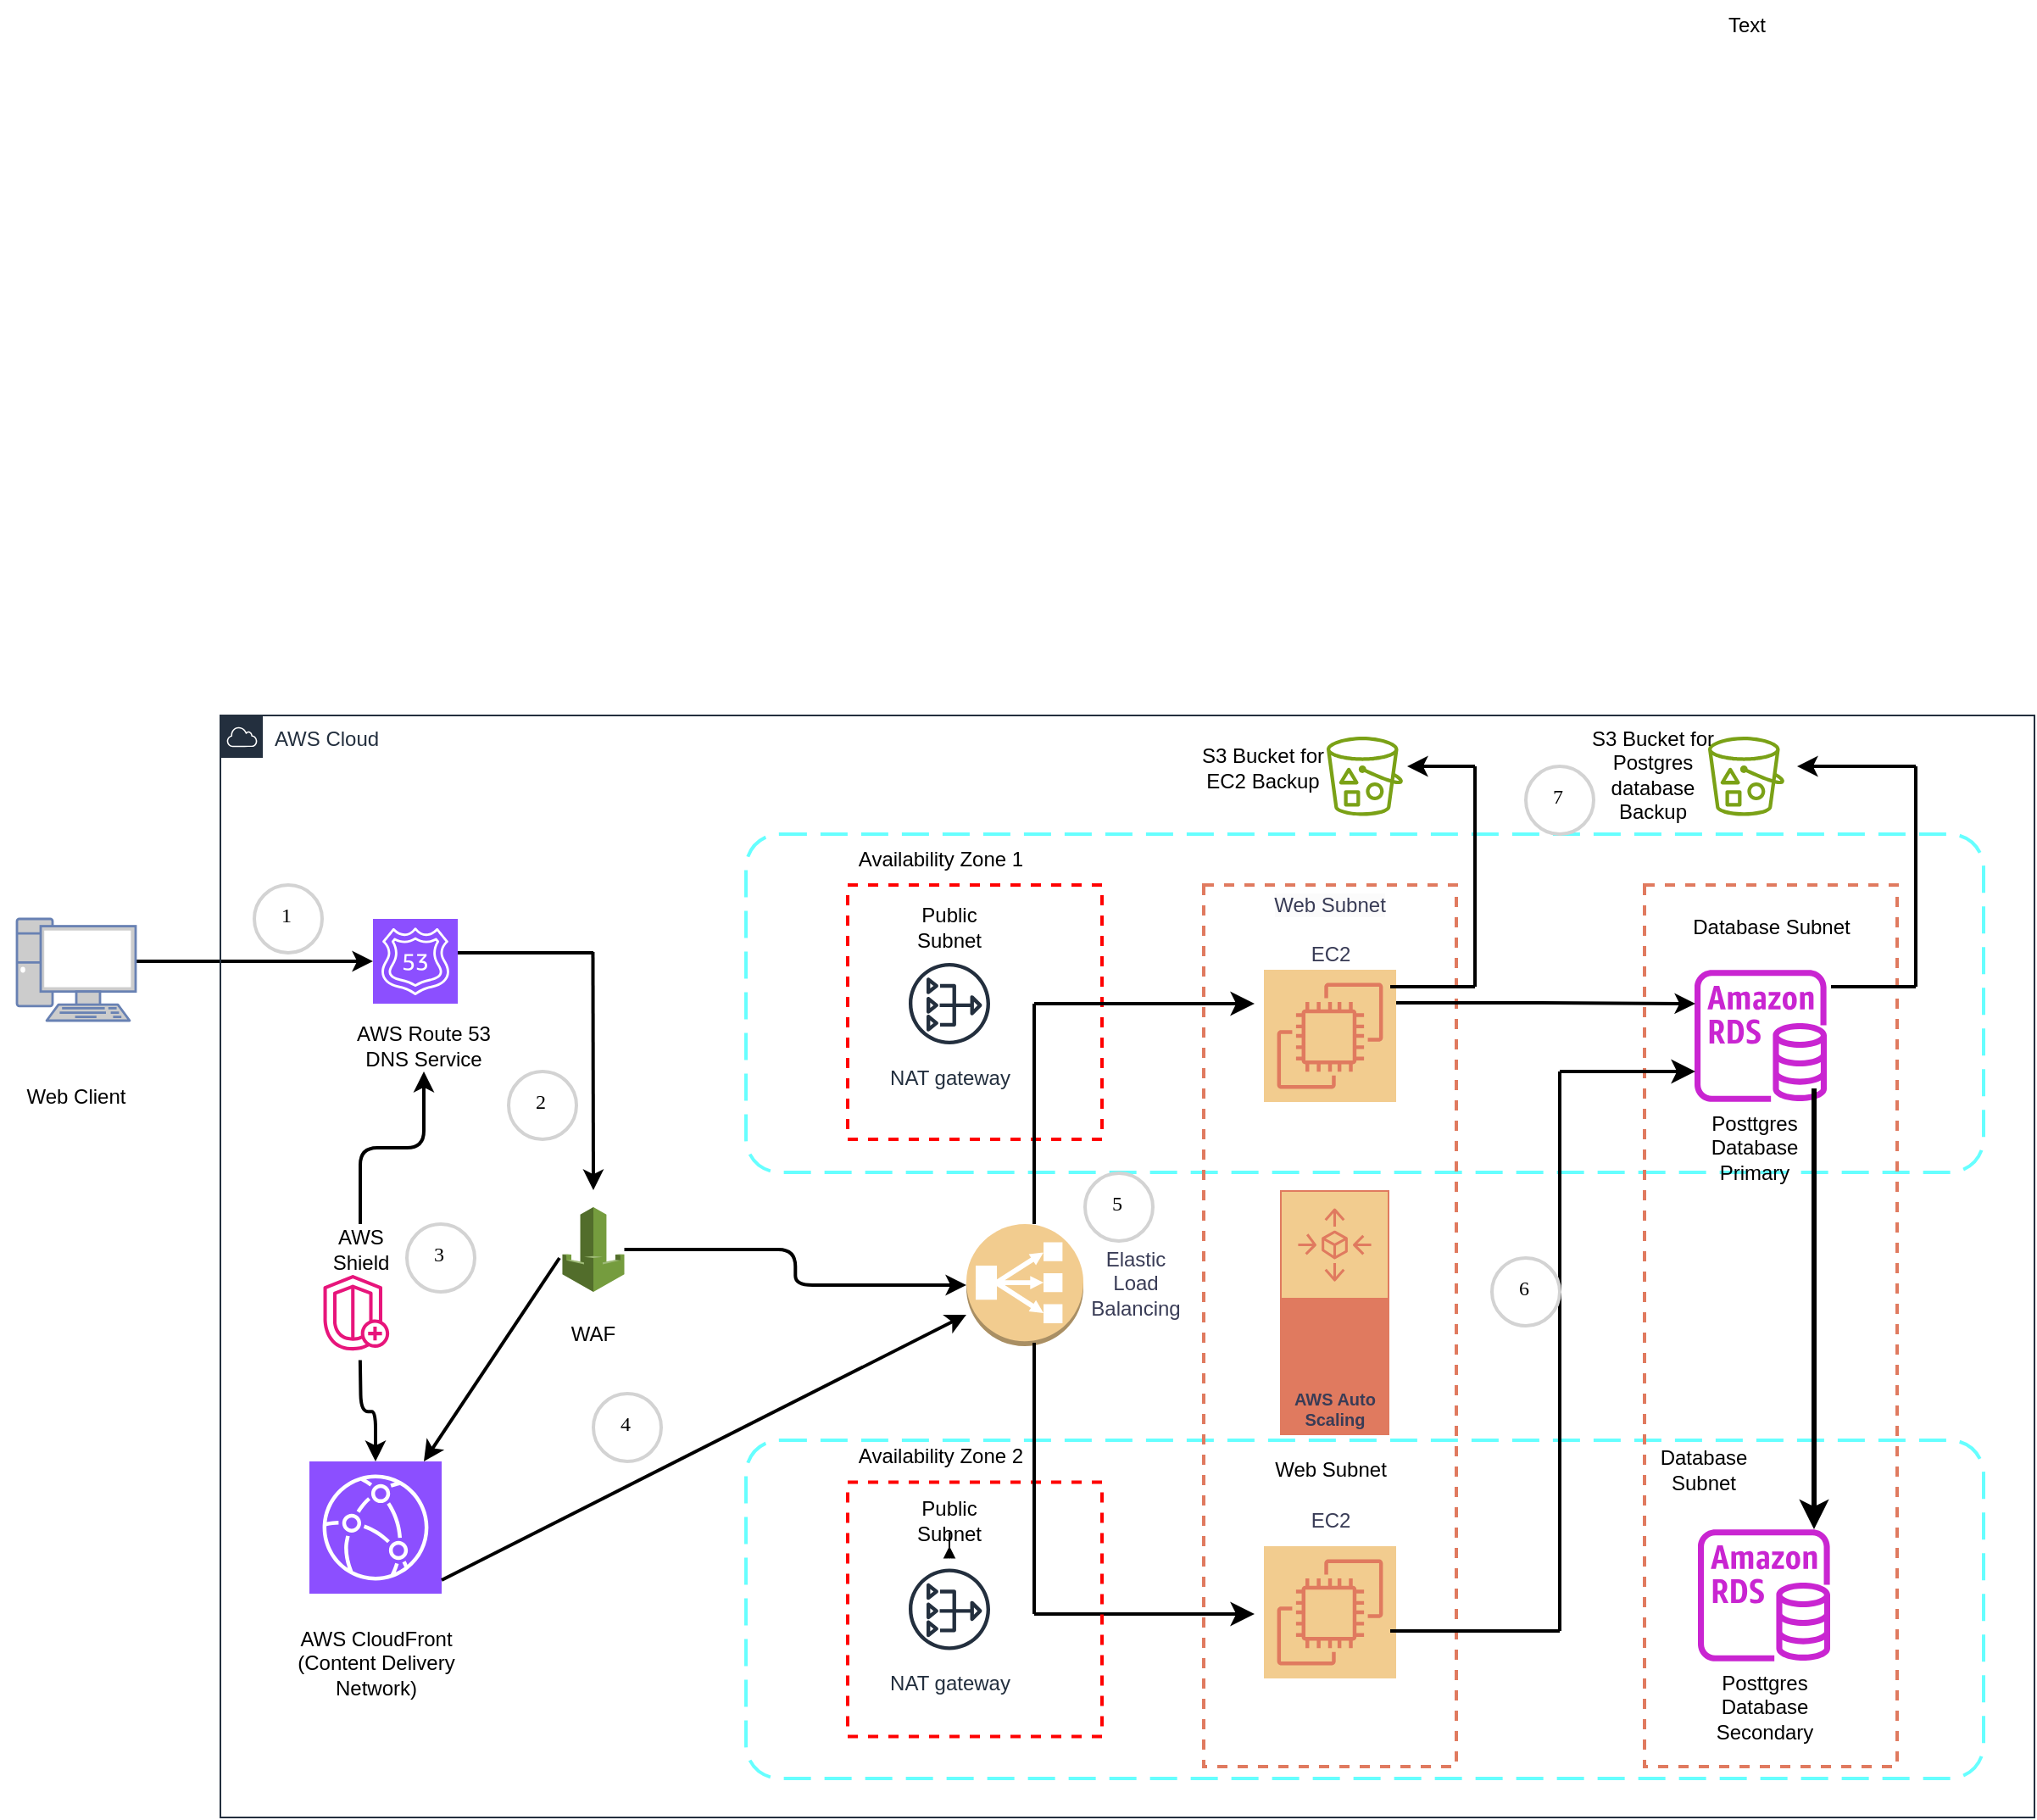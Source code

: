 <mxfile version="24.2.5" type="device">
  <diagram name="Page-1" id="Ajya2Ik8mBEZvFCRK39O">
    <mxGraphModel dx="2635" dy="1834" grid="1" gridSize="10" guides="1" tooltips="1" connect="1" arrows="1" fold="1" page="1" pageScale="1" pageWidth="1169" pageHeight="827" background="#ffffff" math="0" shadow="0">
      <root>
        <mxCell id="0" />
        <mxCell id="1" parent="0" />
        <mxCell id="kt0KYSRJ5W5VAnEaRvOk-124" value="" style="rounded=1;arcSize=10;dashed=1;strokeColor=#66FFFF;fillColor=none;gradientColor=none;dashPattern=8 4;strokeWidth=2;" vertex="1" parent="1">
          <mxGeometry x="360" y="70" width="730" height="199.5" as="geometry" />
        </mxCell>
        <mxCell id="kt0KYSRJ5W5VAnEaRvOk-126" value="" style="rounded=1;arcSize=10;dashed=1;strokeColor=#66FFFF;fillColor=none;gradientColor=none;dashPattern=8 4;strokeWidth=2;" vertex="1" parent="1">
          <mxGeometry x="360" y="427.5" width="730" height="199.5" as="geometry" />
        </mxCell>
        <mxCell id="kt0KYSRJ5W5VAnEaRvOk-9" value="" style="outlineConnect=0;dashed=0;verticalLabelPosition=bottom;verticalAlign=top;align=center;html=1;shape=mxgraph.aws3.classic_load_balancer;fillColor=#F2CC8F;labelBackgroundColor=none;strokeColor=#E07A5F;fontColor=#393C56;rounded=0;" vertex="1" parent="1">
          <mxGeometry x="490" y="300" width="69" height="72" as="geometry" />
        </mxCell>
        <mxCell id="kt0KYSRJ5W5VAnEaRvOk-10" value="Elastic Load Balancing" style="text;strokeColor=none;align=center;fillColor=none;html=1;verticalAlign=middle;whiteSpace=wrap;rounded=0;labelBackgroundColor=none;fontColor=#393C56;" vertex="1" parent="1">
          <mxGeometry x="560" y="320" width="60" height="30" as="geometry" />
        </mxCell>
        <mxCell id="kt0KYSRJ5W5VAnEaRvOk-3" value="&lt;meta charset=&quot;utf-8&quot;&gt;&lt;span style=&quot;color: rgb(57, 60, 86); font-family: Helvetica; font-size: 12px; font-style: normal; font-variant-ligatures: normal; font-variant-caps: normal; font-weight: 400; letter-spacing: normal; orphans: 2; text-align: center; text-indent: 0px; text-transform: none; widows: 2; word-spacing: 0px; -webkit-text-stroke-width: 0px; white-space: normal; background-color: rgb(251, 251, 251); text-decoration-thickness: initial; text-decoration-style: initial; text-decoration-color: initial; display: inline !important; float: none;&quot;&gt;Web Subnet&lt;/span&gt;" style="fontStyle=0;verticalAlign=top;align=center;spacingTop=-2;fillColor=none;rounded=0;whiteSpace=wrap;html=1;strokeColor=#E07A5F;strokeWidth=2;dashed=1;container=1;collapsible=0;expand=0;recursiveResize=0;labelBackgroundColor=none;fontColor=#393C56;" vertex="1" parent="1">
          <mxGeometry x="630" y="100" width="149" height="520" as="geometry" />
        </mxCell>
        <mxCell id="kt0KYSRJ5W5VAnEaRvOk-4" value="AWS Auto Scaling" style="outlineConnect=0;fontColor=#393C56;strokeColor=#E07A5F;fillColor=#F2CC8F;dashed=0;verticalLabelPosition=middle;verticalAlign=bottom;align=center;html=1;whiteSpace=wrap;fontSize=10;fontStyle=1;spacing=3;shape=mxgraph.aws4.productIcon;prIcon=mxgraph.aws4.autoscaling;labelBackgroundColor=none;rounded=0;" vertex="1" parent="kt0KYSRJ5W5VAnEaRvOk-3">
          <mxGeometry x="45" y="180" width="64.5" height="144.5" as="geometry" />
        </mxCell>
        <mxCell id="kt0KYSRJ5W5VAnEaRvOk-5" value="EC2" style="text;strokeColor=none;align=center;fillColor=none;html=1;verticalAlign=middle;whiteSpace=wrap;rounded=0;labelBackgroundColor=none;fontColor=#393C56;" vertex="1" parent="kt0KYSRJ5W5VAnEaRvOk-3">
          <mxGeometry x="44.5" y="25.5" width="60" height="30" as="geometry" />
        </mxCell>
        <mxCell id="kt0KYSRJ5W5VAnEaRvOk-13" value="EC2" style="text;strokeColor=none;align=center;fillColor=none;html=1;verticalAlign=middle;whiteSpace=wrap;rounded=0;labelBackgroundColor=none;fontColor=#393C56;" vertex="1" parent="kt0KYSRJ5W5VAnEaRvOk-3">
          <mxGeometry x="44.5" y="360" width="60" height="30" as="geometry" />
        </mxCell>
        <mxCell id="kt0KYSRJ5W5VAnEaRvOk-2" value="" style="points=[[0,0,0],[0.25,0,0],[0.5,0,0],[0.75,0,0],[1,0,0],[0,1,0],[0.25,1,0],[0.5,1,0],[0.75,1,0],[1,1,0],[0,0.25,0],[0,0.5,0],[0,0.75,0],[1,0.25,0],[1,0.5,0],[1,0.75,0]];outlineConnect=0;fontColor=#393C56;fillColor=#F2CC8F;strokeColor=#E07A5F;dashed=0;verticalLabelPosition=bottom;verticalAlign=top;align=center;html=1;fontSize=12;fontStyle=0;aspect=fixed;shape=mxgraph.aws4.resourceIcon;resIcon=mxgraph.aws4.ec2;labelBackgroundColor=none;rounded=0;" vertex="1" parent="kt0KYSRJ5W5VAnEaRvOk-3">
          <mxGeometry x="35.5" y="390" width="78" height="78" as="geometry" />
        </mxCell>
        <mxCell id="kt0KYSRJ5W5VAnEaRvOk-1" value="" style="points=[[0,0,0],[0.25,0,0],[0.5,0,0],[0.75,0,0],[1,0,0],[0,1,0],[0.25,1,0],[0.5,1,0],[0.75,1,0],[1,1,0],[0,0.25,0],[0,0.5,0],[0,0.75,0],[1,0.25,0],[1,0.5,0],[1,0.75,0]];outlineConnect=0;fontColor=#393C56;fillColor=#F2CC8F;strokeColor=#E07A5F;dashed=0;verticalLabelPosition=bottom;verticalAlign=top;align=center;html=1;fontSize=12;fontStyle=0;aspect=fixed;shape=mxgraph.aws4.resourceIcon;resIcon=mxgraph.aws4.ec2;labelBackgroundColor=none;rounded=0;" vertex="1" parent="kt0KYSRJ5W5VAnEaRvOk-3">
          <mxGeometry x="35.5" y="50" width="78" height="78" as="geometry" />
        </mxCell>
        <mxCell id="kt0KYSRJ5W5VAnEaRvOk-91" value="Web Subnet" style="text;strokeColor=none;align=center;fillColor=none;html=1;verticalAlign=middle;whiteSpace=wrap;rounded=0;" vertex="1" parent="kt0KYSRJ5W5VAnEaRvOk-3">
          <mxGeometry x="39.5" y="330" width="70" height="30" as="geometry" />
        </mxCell>
        <mxCell id="kt0KYSRJ5W5VAnEaRvOk-187" value="" style="endArrow=classic;startArrow=none;endFill=1;startFill=0;endSize=8;html=1;verticalAlign=bottom;labelBackgroundColor=none;strokeWidth=2;" edge="1" parent="kt0KYSRJ5W5VAnEaRvOk-3">
          <mxGeometry width="160" relative="1" as="geometry">
            <mxPoint x="-100" y="430" as="sourcePoint" />
            <mxPoint x="30" y="430" as="targetPoint" />
          </mxGeometry>
        </mxCell>
        <mxCell id="kt0KYSRJ5W5VAnEaRvOk-81" value="" style="fontStyle=0;verticalAlign=top;align=center;spacingTop=-2;fillColor=none;rounded=0;whiteSpace=wrap;html=1;strokeColor=#E07A5F;strokeWidth=2;dashed=1;container=1;collapsible=0;expand=0;recursiveResize=0;labelBackgroundColor=none;fontColor=#393C56;" vertex="1" parent="1">
          <mxGeometry x="890" y="100" width="149" height="520" as="geometry" />
        </mxCell>
        <mxCell id="kt0KYSRJ5W5VAnEaRvOk-98" value="Database Subnet" style="text;strokeColor=none;align=center;fillColor=none;html=1;verticalAlign=middle;whiteSpace=wrap;rounded=0;" vertex="1" parent="kt0KYSRJ5W5VAnEaRvOk-81">
          <mxGeometry x="19.5" y="10" width="110" height="30" as="geometry" />
        </mxCell>
        <mxCell id="kt0KYSRJ5W5VAnEaRvOk-99" value="Database &lt;br&gt;Subnet" style="text;strokeColor=none;align=center;fillColor=none;html=1;verticalAlign=middle;whiteSpace=wrap;rounded=0;" vertex="1" parent="kt0KYSRJ5W5VAnEaRvOk-81">
          <mxGeometry x="-20" y="330" width="110" height="30" as="geometry" />
        </mxCell>
        <mxCell id="kt0KYSRJ5W5VAnEaRvOk-100" value="Posttgres Database Primary" style="text;strokeColor=none;align=center;fillColor=none;html=1;verticalAlign=middle;whiteSpace=wrap;rounded=0;" vertex="1" parent="kt0KYSRJ5W5VAnEaRvOk-81">
          <mxGeometry x="19.5" y="140" width="90" height="30" as="geometry" />
        </mxCell>
        <mxCell id="kt0KYSRJ5W5VAnEaRvOk-101" value="Posttgres Database Secondary" style="text;strokeColor=none;align=center;fillColor=none;html=1;verticalAlign=middle;whiteSpace=wrap;rounded=0;" vertex="1" parent="kt0KYSRJ5W5VAnEaRvOk-81">
          <mxGeometry x="25.5" y="470" width="90" height="30" as="geometry" />
        </mxCell>
        <mxCell id="kt0KYSRJ5W5VAnEaRvOk-142" value="" style="sketch=0;outlineConnect=0;fontColor=#232F3E;gradientColor=none;fillColor=#C925D1;strokeColor=none;dashed=0;verticalLabelPosition=bottom;verticalAlign=top;align=center;html=1;fontSize=12;fontStyle=0;aspect=fixed;pointerEvents=1;shape=mxgraph.aws4.rds_instance;" vertex="1" parent="kt0KYSRJ5W5VAnEaRvOk-81">
          <mxGeometry x="29.5" y="50" width="78" height="78" as="geometry" />
        </mxCell>
        <mxCell id="kt0KYSRJ5W5VAnEaRvOk-143" value="" style="sketch=0;outlineConnect=0;fontColor=#232F3E;gradientColor=none;fillColor=#C925D1;strokeColor=none;dashed=0;verticalLabelPosition=bottom;verticalAlign=top;align=center;html=1;fontSize=12;fontStyle=0;aspect=fixed;pointerEvents=1;shape=mxgraph.aws4.rds_instance;" vertex="1" parent="kt0KYSRJ5W5VAnEaRvOk-81">
          <mxGeometry x="31.5" y="380" width="78" height="78" as="geometry" />
        </mxCell>
        <mxCell id="kt0KYSRJ5W5VAnEaRvOk-188" value="" style="endArrow=classic;startArrow=none;endFill=1;startFill=0;endSize=8;html=1;verticalAlign=bottom;labelBackgroundColor=none;strokeWidth=3;" edge="1" parent="kt0KYSRJ5W5VAnEaRvOk-81">
          <mxGeometry width="160" relative="1" as="geometry">
            <mxPoint x="100" y="120" as="sourcePoint" />
            <mxPoint x="100" y="380" as="targetPoint" />
          </mxGeometry>
        </mxCell>
        <mxCell id="kt0KYSRJ5W5VAnEaRvOk-106" value="" style="edgeStyle=orthogonalEdgeStyle;orthogonalLoop=1;jettySize=auto;html=1;" edge="1" parent="1" source="kt0KYSRJ5W5VAnEaRvOk-87" target="kt0KYSRJ5W5VAnEaRvOk-89">
          <mxGeometry relative="1" as="geometry" />
        </mxCell>
        <mxCell id="kt0KYSRJ5W5VAnEaRvOk-87" value="NAT gateway" style="sketch=0;outlineConnect=0;fontColor=#232F3E;gradientColor=none;strokeColor=#232F3E;fillColor=#ffffff;dashed=0;verticalLabelPosition=bottom;verticalAlign=top;align=center;html=1;fontSize=12;fontStyle=0;aspect=fixed;shape=mxgraph.aws4.resourceIcon;resIcon=mxgraph.aws4.nat_gateway;" vertex="1" parent="1">
          <mxGeometry x="450" y="497.25" width="60" height="60" as="geometry" />
        </mxCell>
        <mxCell id="kt0KYSRJ5W5VAnEaRvOk-89" value="Public Subnet" style="text;strokeColor=none;align=center;fillColor=none;html=1;verticalAlign=middle;whiteSpace=wrap;rounded=0;" vertex="1" parent="1">
          <mxGeometry x="450" y="460" width="60" height="30" as="geometry" />
        </mxCell>
        <mxCell id="kt0KYSRJ5W5VAnEaRvOk-86" value="NAT gateway" style="sketch=0;outlineConnect=0;fontColor=#232F3E;gradientColor=none;strokeColor=#232F3E;fillColor=#ffffff;dashed=0;verticalLabelPosition=bottom;verticalAlign=top;align=center;html=1;fontSize=12;fontStyle=0;aspect=fixed;shape=mxgraph.aws4.resourceIcon;resIcon=mxgraph.aws4.nat_gateway;" vertex="1" parent="1">
          <mxGeometry x="450" y="140" width="60" height="60" as="geometry" />
        </mxCell>
        <mxCell id="kt0KYSRJ5W5VAnEaRvOk-88" value="Public Subnet" style="text;strokeColor=none;align=center;fillColor=none;html=1;verticalAlign=middle;whiteSpace=wrap;rounded=0;" vertex="1" parent="1">
          <mxGeometry x="450" y="110" width="60" height="30" as="geometry" />
        </mxCell>
        <mxCell id="kt0KYSRJ5W5VAnEaRvOk-103" value="Text" style="text;html=1;align=center;verticalAlign=middle;resizable=0;points=[];autosize=1;strokeColor=none;fillColor=none;" vertex="1" parent="1">
          <mxGeometry x="925" y="-422" width="50" height="30" as="geometry" />
        </mxCell>
        <mxCell id="kt0KYSRJ5W5VAnEaRvOk-105" value="Availability Zone 2" style="text;strokeColor=none;align=center;fillColor=none;html=1;verticalAlign=middle;whiteSpace=wrap;rounded=0;" vertex="1" parent="1">
          <mxGeometry x="400" y="422.25" width="150" height="30" as="geometry" />
        </mxCell>
        <mxCell id="kt0KYSRJ5W5VAnEaRvOk-177" value="" style="edgeStyle=orthogonalEdgeStyle;orthogonalLoop=1;jettySize=auto;html=1;entryX=0;entryY=0.5;entryDx=0;entryDy=0;entryPerimeter=0;strokeWidth=2;" edge="1" parent="1" source="kt0KYSRJ5W5VAnEaRvOk-107" target="kt0KYSRJ5W5VAnEaRvOk-127">
          <mxGeometry relative="1" as="geometry">
            <mxPoint x="130" y="150" as="targetPoint" />
            <Array as="points">
              <mxPoint x="40" y="145" />
              <mxPoint x="40" y="145" />
            </Array>
          </mxGeometry>
        </mxCell>
        <mxCell id="kt0KYSRJ5W5VAnEaRvOk-107" value="" style="fontColor=#0066CC;verticalAlign=top;verticalLabelPosition=bottom;labelPosition=center;align=center;html=1;outlineConnect=0;fillColor=#CCCCCC;strokeColor=#6881B3;gradientColor=none;gradientDirection=north;strokeWidth=2;shape=mxgraph.networks.pc;" vertex="1" parent="1">
          <mxGeometry x="-70" y="120" width="70" height="60" as="geometry" />
        </mxCell>
        <mxCell id="kt0KYSRJ5W5VAnEaRvOk-122" value="" style="fontStyle=0;verticalAlign=top;align=center;spacingTop=-2;fillColor=none;rounded=0;whiteSpace=wrap;html=1;strokeColor=#FF0000;strokeWidth=2;dashed=1;container=1;collapsible=0;expand=0;recursiveResize=0;" vertex="1" parent="1">
          <mxGeometry x="420" y="100" width="150" height="150" as="geometry" />
        </mxCell>
        <mxCell id="kt0KYSRJ5W5VAnEaRvOk-104" value="Availability Zone 1" style="text;strokeColor=none;align=center;fillColor=none;html=1;verticalAlign=middle;whiteSpace=wrap;rounded=0;" vertex="1" parent="1">
          <mxGeometry x="400" y="70" width="150" height="30" as="geometry" />
        </mxCell>
        <mxCell id="kt0KYSRJ5W5VAnEaRvOk-123" value="" style="fontStyle=0;verticalAlign=top;align=center;spacingTop=-2;fillColor=none;rounded=0;whiteSpace=wrap;html=1;strokeColor=#FF0000;strokeWidth=2;dashed=1;container=1;collapsible=0;expand=0;recursiveResize=0;" vertex="1" parent="1">
          <mxGeometry x="420" y="452.25" width="150" height="150" as="geometry" />
        </mxCell>
        <mxCell id="kt0KYSRJ5W5VAnEaRvOk-186" value="" style="endArrow=none;startArrow=none;endFill=0;startFill=0;endSize=8;html=1;verticalAlign=bottom;labelBackgroundColor=none;strokeWidth=2;" edge="1" parent="kt0KYSRJ5W5VAnEaRvOk-123">
          <mxGeometry width="160" relative="1" as="geometry">
            <mxPoint x="110" y="-82.25" as="sourcePoint" />
            <mxPoint x="110" y="77.75" as="targetPoint" />
          </mxGeometry>
        </mxCell>
        <mxCell id="kt0KYSRJ5W5VAnEaRvOk-127" value="" style="sketch=0;points=[[0,0,0],[0.25,0,0],[0.5,0,0],[0.75,0,0],[1,0,0],[0,1,0],[0.25,1,0],[0.5,1,0],[0.75,1,0],[1,1,0],[0,0.25,0],[0,0.5,0],[0,0.75,0],[1,0.25,0],[1,0.5,0],[1,0.75,0]];outlineConnect=0;fontColor=#232F3E;fillColor=#8C4FFF;strokeColor=#ffffff;dashed=0;verticalLabelPosition=bottom;verticalAlign=top;align=center;html=1;fontSize=12;fontStyle=0;aspect=fixed;shape=mxgraph.aws4.resourceIcon;resIcon=mxgraph.aws4.route_53;" vertex="1" parent="1">
          <mxGeometry x="140" y="120" width="50" height="50" as="geometry" />
        </mxCell>
        <mxCell id="kt0KYSRJ5W5VAnEaRvOk-128" value="AWS Route 53 DNS Service" style="text;strokeColor=none;align=center;fillColor=none;html=1;verticalAlign=middle;whiteSpace=wrap;rounded=0;" vertex="1" parent="1">
          <mxGeometry x="120" y="180" width="100" height="30" as="geometry" />
        </mxCell>
        <mxCell id="kt0KYSRJ5W5VAnEaRvOk-168" value="" style="edgeStyle=orthogonalEdgeStyle;orthogonalLoop=1;jettySize=auto;html=1;strokeWidth=2;" edge="1" parent="1" target="kt0KYSRJ5W5VAnEaRvOk-133">
          <mxGeometry relative="1" as="geometry">
            <mxPoint x="132.429" y="380.25" as="sourcePoint" />
          </mxGeometry>
        </mxCell>
        <mxCell id="kt0KYSRJ5W5VAnEaRvOk-173" value="" style="edgeStyle=orthogonalEdgeStyle;orthogonalLoop=1;jettySize=auto;html=1;strokeWidth=2;" edge="1" parent="1" source="kt0KYSRJ5W5VAnEaRvOk-130" target="kt0KYSRJ5W5VAnEaRvOk-9">
          <mxGeometry relative="1" as="geometry">
            <mxPoint x="346.5" y="315" as="targetPoint" />
          </mxGeometry>
        </mxCell>
        <mxCell id="kt0KYSRJ5W5VAnEaRvOk-130" value="" style="outlineConnect=0;dashed=0;verticalLabelPosition=bottom;verticalAlign=top;align=center;html=1;shape=mxgraph.aws3.waf;fillColor=#759C3E;gradientColor=none;" vertex="1" parent="1">
          <mxGeometry x="251.75" y="290" width="36.5" height="50" as="geometry" />
        </mxCell>
        <mxCell id="kt0KYSRJ5W5VAnEaRvOk-131" value="WAF" style="text;strokeColor=none;align=center;fillColor=none;html=1;verticalAlign=middle;whiteSpace=wrap;rounded=0;" vertex="1" parent="1">
          <mxGeometry x="240" y="350" width="60" height="30" as="geometry" />
        </mxCell>
        <mxCell id="kt0KYSRJ5W5VAnEaRvOk-133" value="" style="sketch=0;points=[[0,0,0],[0.25,0,0],[0.5,0,0],[0.75,0,0],[1,0,0],[0,1,0],[0.25,1,0],[0.5,1,0],[0.75,1,0],[1,1,0],[0,0.25,0],[0,0.5,0],[0,0.75,0],[1,0.25,0],[1,0.5,0],[1,0.75,0]];outlineConnect=0;fontColor=#232F3E;fillColor=#8C4FFF;strokeColor=#ffffff;dashed=0;verticalLabelPosition=bottom;verticalAlign=top;align=center;html=1;fontSize=12;fontStyle=0;aspect=fixed;shape=mxgraph.aws4.resourceIcon;resIcon=mxgraph.aws4.cloudfront;" vertex="1" parent="1">
          <mxGeometry x="102.5" y="440" width="78" height="78" as="geometry" />
        </mxCell>
        <mxCell id="kt0KYSRJ5W5VAnEaRvOk-134" value="AWS CloudFront (Content Delivery Network)" style="text;strokeColor=none;align=center;fillColor=none;html=1;verticalAlign=middle;whiteSpace=wrap;rounded=0;" vertex="1" parent="1">
          <mxGeometry x="76.5" y="544" width="130" height="30" as="geometry" />
        </mxCell>
        <mxCell id="kt0KYSRJ5W5VAnEaRvOk-135" value="" style="sketch=0;outlineConnect=0;fontColor=#232F3E;gradientColor=none;fillColor=#7AA116;strokeColor=none;dashed=0;verticalLabelPosition=bottom;verticalAlign=top;align=center;html=1;fontSize=12;fontStyle=0;aspect=fixed;pointerEvents=1;shape=mxgraph.aws4.bucket_with_objects;" vertex="1" parent="1">
          <mxGeometry x="702.5" y="12.5" width="45" height="46.8" as="geometry" />
        </mxCell>
        <mxCell id="kt0KYSRJ5W5VAnEaRvOk-137" value="" style="sketch=0;outlineConnect=0;fontColor=#232F3E;gradientColor=none;fillColor=#7AA116;strokeColor=none;dashed=0;verticalLabelPosition=bottom;verticalAlign=top;align=center;html=1;fontSize=12;fontStyle=0;aspect=fixed;pointerEvents=1;shape=mxgraph.aws4.bucket_with_objects;" vertex="1" parent="1">
          <mxGeometry x="927.5" y="12.5" width="45" height="46.8" as="geometry" />
        </mxCell>
        <mxCell id="kt0KYSRJ5W5VAnEaRvOk-138" value="S3 Bucket for EC2 Backup" style="text;strokeColor=none;align=center;fillColor=none;html=1;verticalAlign=middle;whiteSpace=wrap;rounded=0;" vertex="1" parent="1">
          <mxGeometry x="620" y="12.5" width="90" height="37.5" as="geometry" />
        </mxCell>
        <mxCell id="kt0KYSRJ5W5VAnEaRvOk-139" value="S3 Bucket for Postgres database Backup" style="text;strokeColor=none;align=center;fillColor=none;html=1;verticalAlign=middle;whiteSpace=wrap;rounded=0;" vertex="1" parent="1">
          <mxGeometry x="850" y="20" width="90" height="30" as="geometry" />
        </mxCell>
        <mxCell id="kt0KYSRJ5W5VAnEaRvOk-167" value="" style="edgeStyle=orthogonalEdgeStyle;orthogonalLoop=1;jettySize=auto;html=1;strokeWidth=2;" edge="1" parent="1" source="kt0KYSRJ5W5VAnEaRvOk-141" target="kt0KYSRJ5W5VAnEaRvOk-128">
          <mxGeometry relative="1" as="geometry" />
        </mxCell>
        <mxCell id="kt0KYSRJ5W5VAnEaRvOk-141" value="AWS Shield" style="text;strokeColor=none;align=center;fillColor=none;html=1;verticalAlign=middle;whiteSpace=wrap;rounded=0;" vertex="1" parent="1">
          <mxGeometry x="102.5" y="300" width="60" height="30" as="geometry" />
        </mxCell>
        <mxCell id="kt0KYSRJ5W5VAnEaRvOk-161" value="" style="endArrow=none;html=1;strokeWidth=2;" edge="1" parent="1">
          <mxGeometry width="50" height="50" relative="1" as="geometry">
            <mxPoint x="190" y="140" as="sourcePoint" />
            <mxPoint x="270" y="140" as="targetPoint" />
          </mxGeometry>
        </mxCell>
        <mxCell id="kt0KYSRJ5W5VAnEaRvOk-163" value="" style="endArrow=none;html=1;startArrow=classic;startFill=1;strokeWidth=2;" edge="1" parent="1">
          <mxGeometry width="50" height="50" relative="1" as="geometry">
            <mxPoint x="270" y="280" as="sourcePoint" />
            <mxPoint x="269.73" y="139.5" as="targetPoint" />
          </mxGeometry>
        </mxCell>
        <mxCell id="kt0KYSRJ5W5VAnEaRvOk-174" value="" style="endArrow=classic;html=1;strokeWidth=2;" edge="1" parent="1" target="kt0KYSRJ5W5VAnEaRvOk-9">
          <mxGeometry width="50" height="50" relative="1" as="geometry">
            <mxPoint x="180.5" y="510" as="sourcePoint" />
            <mxPoint x="230.5" y="460" as="targetPoint" />
          </mxGeometry>
        </mxCell>
        <mxCell id="kt0KYSRJ5W5VAnEaRvOk-184" value="" style="endArrow=none;startArrow=none;endFill=0;startFill=0;endSize=8;html=1;verticalAlign=bottom;labelBackgroundColor=none;strokeWidth=2;" edge="1" parent="1">
          <mxGeometry width="160" relative="1" as="geometry">
            <mxPoint x="530" y="170" as="sourcePoint" />
            <mxPoint x="530" y="300" as="targetPoint" />
          </mxGeometry>
        </mxCell>
        <mxCell id="kt0KYSRJ5W5VAnEaRvOk-185" value="" style="endArrow=classic;startArrow=none;endFill=1;startFill=0;endSize=8;html=1;verticalAlign=bottom;labelBackgroundColor=none;strokeWidth=2;" edge="1" parent="1">
          <mxGeometry width="160" relative="1" as="geometry">
            <mxPoint x="530" y="170" as="sourcePoint" />
            <mxPoint x="660" y="170" as="targetPoint" />
          </mxGeometry>
        </mxCell>
        <mxCell id="kt0KYSRJ5W5VAnEaRvOk-189" value="" style="edgeStyle=orthogonalEdgeStyle;orthogonalLoop=1;jettySize=auto;html=1;entryX=0;entryY=0.5;entryDx=0;entryDy=0;entryPerimeter=0;strokeWidth=2;exitX=1;exitY=0.25;exitDx=0;exitDy=0;exitPerimeter=0;" edge="1" parent="1" source="kt0KYSRJ5W5VAnEaRvOk-1">
          <mxGeometry relative="1" as="geometry">
            <mxPoint x="760" y="170" as="sourcePoint" />
            <mxPoint x="920" y="170" as="targetPoint" />
            <Array as="points">
              <mxPoint x="820" y="170" />
            </Array>
          </mxGeometry>
        </mxCell>
        <mxCell id="kt0KYSRJ5W5VAnEaRvOk-191" value="" style="endArrow=none;startArrow=none;endFill=0;startFill=0;endSize=8;html=1;verticalAlign=bottom;labelBackgroundColor=none;strokeWidth=2;" edge="1" parent="1">
          <mxGeometry width="160" relative="1" as="geometry">
            <mxPoint x="740" y="160" as="sourcePoint" />
            <mxPoint x="790" y="160" as="targetPoint" />
          </mxGeometry>
        </mxCell>
        <mxCell id="kt0KYSRJ5W5VAnEaRvOk-192" value="" style="endArrow=none;startArrow=none;endFill=0;startFill=0;endSize=8;html=1;verticalAlign=bottom;labelBackgroundColor=none;strokeWidth=2;" edge="1" parent="1">
          <mxGeometry width="160" relative="1" as="geometry">
            <mxPoint x="790" y="160" as="sourcePoint" />
            <mxPoint x="790" y="30" as="targetPoint" />
          </mxGeometry>
        </mxCell>
        <mxCell id="kt0KYSRJ5W5VAnEaRvOk-193" value="" style="endArrow=none;startArrow=classic;endFill=0;startFill=1;endSize=8;html=1;verticalAlign=bottom;labelBackgroundColor=none;strokeWidth=2;" edge="1" parent="1">
          <mxGeometry width="160" relative="1" as="geometry">
            <mxPoint x="750" y="30" as="sourcePoint" />
            <mxPoint x="790" y="30" as="targetPoint" />
          </mxGeometry>
        </mxCell>
        <mxCell id="kt0KYSRJ5W5VAnEaRvOk-195" value="" style="endArrow=none;startArrow=none;endFill=0;startFill=0;endSize=8;html=1;verticalAlign=bottom;labelBackgroundColor=none;strokeWidth=2;" edge="1" parent="1">
          <mxGeometry width="160" relative="1" as="geometry">
            <mxPoint x="1000" y="160" as="sourcePoint" />
            <mxPoint x="1050" y="160" as="targetPoint" />
          </mxGeometry>
        </mxCell>
        <mxCell id="kt0KYSRJ5W5VAnEaRvOk-196" value="" style="endArrow=none;startArrow=none;endFill=0;startFill=0;endSize=8;html=1;verticalAlign=bottom;labelBackgroundColor=none;strokeWidth=2;" edge="1" parent="1">
          <mxGeometry width="160" relative="1" as="geometry">
            <mxPoint x="1050" y="160" as="sourcePoint" />
            <mxPoint x="1050" y="30" as="targetPoint" />
          </mxGeometry>
        </mxCell>
        <mxCell id="kt0KYSRJ5W5VAnEaRvOk-198" value="" style="endArrow=none;startArrow=classic;endFill=0;startFill=1;endSize=8;html=1;verticalAlign=bottom;labelBackgroundColor=none;strokeWidth=2;" edge="1" parent="1">
          <mxGeometry width="160" relative="1" as="geometry">
            <mxPoint x="980" y="30" as="sourcePoint" />
            <mxPoint x="1050" y="30" as="targetPoint" />
          </mxGeometry>
        </mxCell>
        <mxCell id="kt0KYSRJ5W5VAnEaRvOk-201" value="AWS Cloud" style="points=[[0,0],[0.25,0],[0.5,0],[0.75,0],[1,0],[1,0.25],[1,0.5],[1,0.75],[1,1],[0.75,1],[0.5,1],[0.25,1],[0,1],[0,0.75],[0,0.5],[0,0.25]];outlineConnect=0;gradientColor=none;html=1;whiteSpace=wrap;fontSize=12;fontStyle=0;container=1;pointerEvents=0;collapsible=0;recursiveResize=0;shape=mxgraph.aws4.group;grIcon=mxgraph.aws4.group_aws_cloud;strokeColor=#232F3E;fillColor=none;verticalAlign=top;align=left;spacingLeft=30;fontColor=#232F3E;dashed=0;" vertex="1" parent="1">
          <mxGeometry x="50" width="1070" height="650" as="geometry" />
        </mxCell>
        <mxCell id="kt0KYSRJ5W5VAnEaRvOk-203" value="" style="endArrow=none;startArrow=none;endFill=0;startFill=0;endSize=8;html=1;verticalAlign=bottom;labelBackgroundColor=none;strokeWidth=2;" edge="1" parent="kt0KYSRJ5W5VAnEaRvOk-201">
          <mxGeometry width="160" relative="1" as="geometry">
            <mxPoint x="690" y="540" as="sourcePoint" />
            <mxPoint x="790" y="540" as="targetPoint" />
          </mxGeometry>
        </mxCell>
        <mxCell id="kt0KYSRJ5W5VAnEaRvOk-204" value="" style="endArrow=none;startArrow=none;endFill=0;startFill=0;endSize=8;html=1;verticalAlign=bottom;labelBackgroundColor=none;strokeWidth=2;" edge="1" parent="kt0KYSRJ5W5VAnEaRvOk-201">
          <mxGeometry width="160" relative="1" as="geometry">
            <mxPoint x="790" y="210" as="sourcePoint" />
            <mxPoint x="790" y="540" as="targetPoint" />
          </mxGeometry>
        </mxCell>
        <mxCell id="kt0KYSRJ5W5VAnEaRvOk-205" value="" style="endArrow=classic;startArrow=none;endFill=1;startFill=0;endSize=8;html=1;verticalAlign=bottom;labelBackgroundColor=none;strokeWidth=2;" edge="1" parent="kt0KYSRJ5W5VAnEaRvOk-201">
          <mxGeometry width="160" relative="1" as="geometry">
            <mxPoint x="790" y="210" as="sourcePoint" />
            <mxPoint x="870" y="210" as="targetPoint" />
          </mxGeometry>
        </mxCell>
        <mxCell id="kt0KYSRJ5W5VAnEaRvOk-206" value="1" style="ellipse;whiteSpace=wrap;html=1;aspect=fixed;strokeWidth=2;fontFamily=Tahoma;spacingBottom=4;spacingRight=2;strokeColor=#d3d3d3;" vertex="1" parent="kt0KYSRJ5W5VAnEaRvOk-201">
          <mxGeometry x="20" y="100" width="40" height="40" as="geometry" />
        </mxCell>
        <mxCell id="kt0KYSRJ5W5VAnEaRvOk-208" value="2" style="ellipse;whiteSpace=wrap;html=1;aspect=fixed;strokeWidth=2;fontFamily=Tahoma;spacingBottom=4;spacingRight=2;strokeColor=#d3d3d3;" vertex="1" parent="kt0KYSRJ5W5VAnEaRvOk-201">
          <mxGeometry x="170" y="210" width="40" height="40" as="geometry" />
        </mxCell>
        <mxCell id="kt0KYSRJ5W5VAnEaRvOk-209" value="3" style="ellipse;whiteSpace=wrap;html=1;aspect=fixed;strokeWidth=2;fontFamily=Tahoma;spacingBottom=4;spacingRight=2;strokeColor=#d3d3d3;" vertex="1" parent="kt0KYSRJ5W5VAnEaRvOk-201">
          <mxGeometry x="110" y="300" width="40" height="40" as="geometry" />
        </mxCell>
        <mxCell id="kt0KYSRJ5W5VAnEaRvOk-210" value="4" style="ellipse;whiteSpace=wrap;html=1;aspect=fixed;strokeWidth=2;fontFamily=Tahoma;spacingBottom=4;spacingRight=2;strokeColor=#d3d3d3;" vertex="1" parent="kt0KYSRJ5W5VAnEaRvOk-201">
          <mxGeometry x="220" y="400" width="40" height="40" as="geometry" />
        </mxCell>
        <mxCell id="kt0KYSRJ5W5VAnEaRvOk-211" value="" style="endArrow=none;html=1;endFill=0;startArrow=classic;startFill=1;strokeWidth=2;" edge="1" parent="kt0KYSRJ5W5VAnEaRvOk-201">
          <mxGeometry width="50" height="50" relative="1" as="geometry">
            <mxPoint x="120" y="440" as="sourcePoint" />
            <mxPoint x="200" y="320" as="targetPoint" />
          </mxGeometry>
        </mxCell>
        <mxCell id="kt0KYSRJ5W5VAnEaRvOk-212" value="5" style="ellipse;whiteSpace=wrap;html=1;aspect=fixed;strokeWidth=2;fontFamily=Tahoma;spacingBottom=4;spacingRight=2;strokeColor=#d3d3d3;" vertex="1" parent="kt0KYSRJ5W5VAnEaRvOk-201">
          <mxGeometry x="510" y="270" width="40" height="40" as="geometry" />
        </mxCell>
        <mxCell id="kt0KYSRJ5W5VAnEaRvOk-213" value="6" style="ellipse;whiteSpace=wrap;html=1;aspect=fixed;strokeWidth=2;fontFamily=Tahoma;spacingBottom=4;spacingRight=2;strokeColor=#d3d3d3;" vertex="1" parent="kt0KYSRJ5W5VAnEaRvOk-201">
          <mxGeometry x="750" y="320" width="40" height="40" as="geometry" />
        </mxCell>
        <mxCell id="kt0KYSRJ5W5VAnEaRvOk-214" value="7" style="ellipse;whiteSpace=wrap;html=1;aspect=fixed;strokeWidth=2;fontFamily=Tahoma;spacingBottom=4;spacingRight=2;strokeColor=#d3d3d3;" vertex="1" parent="kt0KYSRJ5W5VAnEaRvOk-201">
          <mxGeometry x="770" y="30" width="40" height="40" as="geometry" />
        </mxCell>
        <mxCell id="kt0KYSRJ5W5VAnEaRvOk-217" value="" style="sketch=0;outlineConnect=0;fontColor=#232F3E;gradientColor=none;fillColor=#E7157B;strokeColor=none;dashed=0;verticalLabelPosition=bottom;verticalAlign=top;align=center;html=1;fontSize=12;fontStyle=0;aspect=fixed;pointerEvents=1;shape=mxgraph.aws4.shield_shield_advanced;" vertex="1" parent="kt0KYSRJ5W5VAnEaRvOk-201">
          <mxGeometry x="60" y="330" width="40" height="44.57" as="geometry" />
        </mxCell>
        <mxCell id="kt0KYSRJ5W5VAnEaRvOk-215" value="Web Client" style="text;strokeColor=none;align=center;fillColor=none;html=1;verticalAlign=middle;whiteSpace=wrap;rounded=0;" vertex="1" parent="1">
          <mxGeometry x="-80" y="200" width="90" height="50" as="geometry" />
        </mxCell>
      </root>
    </mxGraphModel>
  </diagram>
</mxfile>

